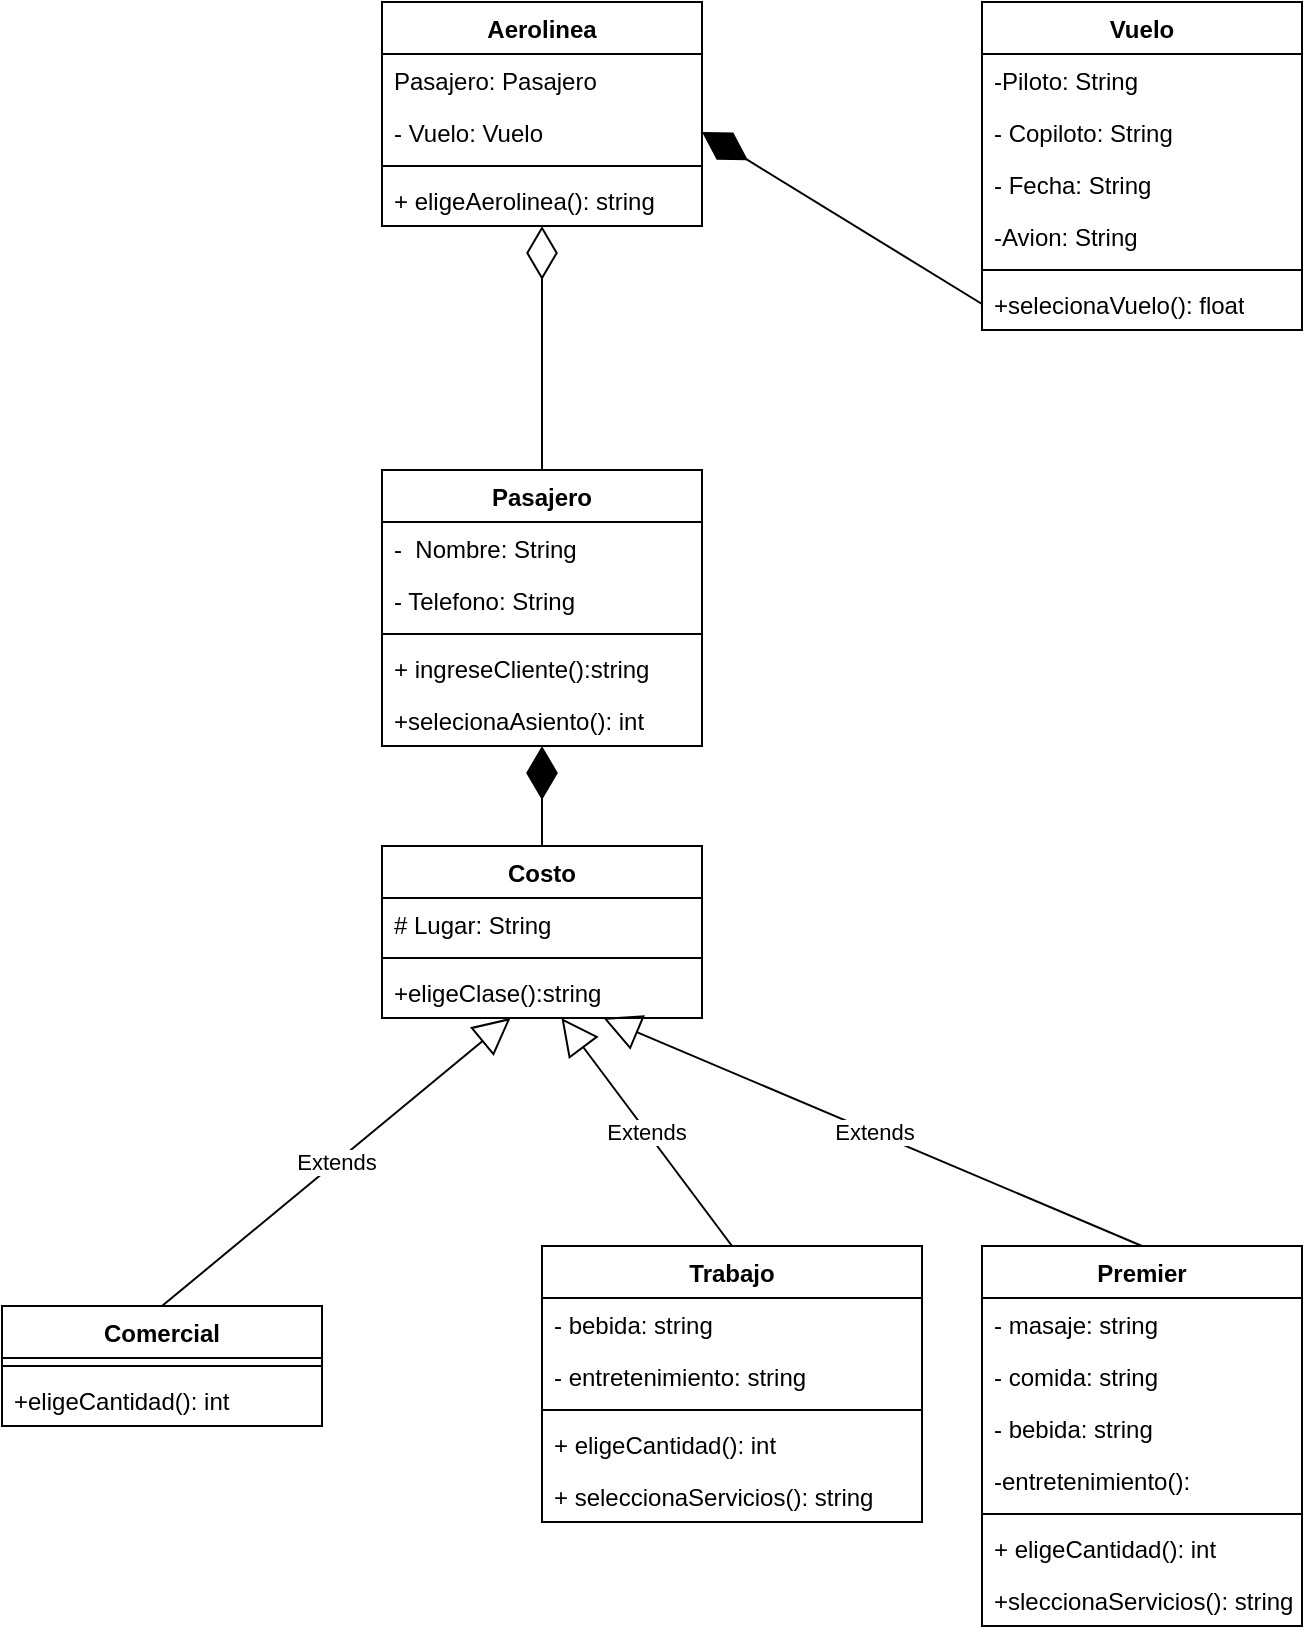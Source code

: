 <mxfile version="22.1.2" type="device">
  <diagram name="Página-1" id="77ShXTCJ7MXYuqzrP8pw">
    <mxGraphModel dx="1009" dy="542" grid="1" gridSize="10" guides="1" tooltips="1" connect="1" arrows="1" fold="1" page="1" pageScale="1" pageWidth="827" pageHeight="1169" math="0" shadow="0">
      <root>
        <mxCell id="0" />
        <mxCell id="1" parent="0" />
        <mxCell id="YgFtyjacOg7Y324W9q9b-9" value="Trabajo" style="swimlane;fontStyle=1;align=center;verticalAlign=top;childLayout=stackLayout;horizontal=1;startSize=26;horizontalStack=0;resizeParent=1;resizeParentMax=0;resizeLast=0;collapsible=1;marginBottom=0;whiteSpace=wrap;html=1;" parent="1" vertex="1">
          <mxGeometry x="320" y="660" width="190" height="138" as="geometry" />
        </mxCell>
        <mxCell id="tMGgmh7V8gWzX5c-JwXa-6" value="- bebida: string" style="text;strokeColor=none;fillColor=none;align=left;verticalAlign=top;spacingLeft=4;spacingRight=4;overflow=hidden;rotatable=0;points=[[0,0.5],[1,0.5]];portConstraint=eastwest;whiteSpace=wrap;html=1;" vertex="1" parent="YgFtyjacOg7Y324W9q9b-9">
          <mxGeometry y="26" width="190" height="26" as="geometry" />
        </mxCell>
        <mxCell id="tMGgmh7V8gWzX5c-JwXa-5" value="- entretenimiento: string" style="text;strokeColor=none;fillColor=none;align=left;verticalAlign=top;spacingLeft=4;spacingRight=4;overflow=hidden;rotatable=0;points=[[0,0.5],[1,0.5]];portConstraint=eastwest;whiteSpace=wrap;html=1;" vertex="1" parent="YgFtyjacOg7Y324W9q9b-9">
          <mxGeometry y="52" width="190" height="26" as="geometry" />
        </mxCell>
        <mxCell id="YgFtyjacOg7Y324W9q9b-11" value="" style="line;strokeWidth=1;fillColor=none;align=left;verticalAlign=middle;spacingTop=-1;spacingLeft=3;spacingRight=3;rotatable=0;labelPosition=right;points=[];portConstraint=eastwest;strokeColor=inherit;" parent="YgFtyjacOg7Y324W9q9b-9" vertex="1">
          <mxGeometry y="78" width="190" height="8" as="geometry" />
        </mxCell>
        <mxCell id="YgFtyjacOg7Y324W9q9b-12" value="+ eligeCantidad(): int" style="text;strokeColor=none;fillColor=none;align=left;verticalAlign=top;spacingLeft=4;spacingRight=4;overflow=hidden;rotatable=0;points=[[0,0.5],[1,0.5]];portConstraint=eastwest;whiteSpace=wrap;html=1;" parent="YgFtyjacOg7Y324W9q9b-9" vertex="1">
          <mxGeometry y="86" width="190" height="26" as="geometry" />
        </mxCell>
        <mxCell id="tMGgmh7V8gWzX5c-JwXa-9" value="+ seleccionaServicios(): string" style="text;strokeColor=none;fillColor=none;align=left;verticalAlign=top;spacingLeft=4;spacingRight=4;overflow=hidden;rotatable=0;points=[[0,0.5],[1,0.5]];portConstraint=eastwest;whiteSpace=wrap;html=1;" vertex="1" parent="YgFtyjacOg7Y324W9q9b-9">
          <mxGeometry y="112" width="190" height="26" as="geometry" />
        </mxCell>
        <mxCell id="YgFtyjacOg7Y324W9q9b-13" value="Premier" style="swimlane;fontStyle=1;align=center;verticalAlign=top;childLayout=stackLayout;horizontal=1;startSize=26;horizontalStack=0;resizeParent=1;resizeParentMax=0;resizeLast=0;collapsible=1;marginBottom=0;whiteSpace=wrap;html=1;" parent="1" vertex="1">
          <mxGeometry x="540" y="660" width="160" height="190" as="geometry" />
        </mxCell>
        <mxCell id="tMGgmh7V8gWzX5c-JwXa-11" value="- masaje: string" style="text;strokeColor=none;fillColor=none;align=left;verticalAlign=top;spacingLeft=4;spacingRight=4;overflow=hidden;rotatable=0;points=[[0,0.5],[1,0.5]];portConstraint=eastwest;whiteSpace=wrap;html=1;" vertex="1" parent="YgFtyjacOg7Y324W9q9b-13">
          <mxGeometry y="26" width="160" height="26" as="geometry" />
        </mxCell>
        <mxCell id="tMGgmh7V8gWzX5c-JwXa-12" value="- comida: string" style="text;strokeColor=none;fillColor=none;align=left;verticalAlign=top;spacingLeft=4;spacingRight=4;overflow=hidden;rotatable=0;points=[[0,0.5],[1,0.5]];portConstraint=eastwest;whiteSpace=wrap;html=1;" vertex="1" parent="YgFtyjacOg7Y324W9q9b-13">
          <mxGeometry y="52" width="160" height="26" as="geometry" />
        </mxCell>
        <mxCell id="tMGgmh7V8gWzX5c-JwXa-10" value="- bebida: string" style="text;strokeColor=none;fillColor=none;align=left;verticalAlign=top;spacingLeft=4;spacingRight=4;overflow=hidden;rotatable=0;points=[[0,0.5],[1,0.5]];portConstraint=eastwest;whiteSpace=wrap;html=1;" vertex="1" parent="YgFtyjacOg7Y324W9q9b-13">
          <mxGeometry y="78" width="160" height="26" as="geometry" />
        </mxCell>
        <mxCell id="tMGgmh7V8gWzX5c-JwXa-13" value="-entretenimiento():&lt;br&gt;" style="text;strokeColor=none;fillColor=none;align=left;verticalAlign=top;spacingLeft=4;spacingRight=4;overflow=hidden;rotatable=0;points=[[0,0.5],[1,0.5]];portConstraint=eastwest;whiteSpace=wrap;html=1;" vertex="1" parent="YgFtyjacOg7Y324W9q9b-13">
          <mxGeometry y="104" width="160" height="26" as="geometry" />
        </mxCell>
        <mxCell id="YgFtyjacOg7Y324W9q9b-15" value="" style="line;strokeWidth=1;fillColor=none;align=left;verticalAlign=middle;spacingTop=-1;spacingLeft=3;spacingRight=3;rotatable=0;labelPosition=right;points=[];portConstraint=eastwest;strokeColor=inherit;" parent="YgFtyjacOg7Y324W9q9b-13" vertex="1">
          <mxGeometry y="130" width="160" height="8" as="geometry" />
        </mxCell>
        <mxCell id="YgFtyjacOg7Y324W9q9b-16" value="+ eligeCantidad(): int" style="text;strokeColor=none;fillColor=none;align=left;verticalAlign=top;spacingLeft=4;spacingRight=4;overflow=hidden;rotatable=0;points=[[0,0.5],[1,0.5]];portConstraint=eastwest;whiteSpace=wrap;html=1;" parent="YgFtyjacOg7Y324W9q9b-13" vertex="1">
          <mxGeometry y="138" width="160" height="26" as="geometry" />
        </mxCell>
        <mxCell id="tMGgmh7V8gWzX5c-JwXa-15" value="+sleccionaServicios(): string" style="text;strokeColor=none;fillColor=none;align=left;verticalAlign=top;spacingLeft=4;spacingRight=4;overflow=hidden;rotatable=0;points=[[0,0.5],[1,0.5]];portConstraint=eastwest;whiteSpace=wrap;html=1;" vertex="1" parent="YgFtyjacOg7Y324W9q9b-13">
          <mxGeometry y="164" width="160" height="26" as="geometry" />
        </mxCell>
        <mxCell id="YgFtyjacOg7Y324W9q9b-17" value="Comercial" style="swimlane;fontStyle=1;align=center;verticalAlign=top;childLayout=stackLayout;horizontal=1;startSize=26;horizontalStack=0;resizeParent=1;resizeParentMax=0;resizeLast=0;collapsible=1;marginBottom=0;whiteSpace=wrap;html=1;" parent="1" vertex="1">
          <mxGeometry x="50" y="690" width="160" height="60" as="geometry" />
        </mxCell>
        <mxCell id="YgFtyjacOg7Y324W9q9b-19" value="" style="line;strokeWidth=1;fillColor=none;align=left;verticalAlign=middle;spacingTop=-1;spacingLeft=3;spacingRight=3;rotatable=0;labelPosition=right;points=[];portConstraint=eastwest;strokeColor=inherit;" parent="YgFtyjacOg7Y324W9q9b-17" vertex="1">
          <mxGeometry y="26" width="160" height="8" as="geometry" />
        </mxCell>
        <mxCell id="YgFtyjacOg7Y324W9q9b-20" value="+eligeCantidad(): int" style="text;strokeColor=none;fillColor=none;align=left;verticalAlign=top;spacingLeft=4;spacingRight=4;overflow=hidden;rotatable=0;points=[[0,0.5],[1,0.5]];portConstraint=eastwest;whiteSpace=wrap;html=1;" parent="YgFtyjacOg7Y324W9q9b-17" vertex="1">
          <mxGeometry y="34" width="160" height="26" as="geometry" />
        </mxCell>
        <mxCell id="YgFtyjacOg7Y324W9q9b-21" value="Costo" style="swimlane;fontStyle=1;align=center;verticalAlign=top;childLayout=stackLayout;horizontal=1;startSize=26;horizontalStack=0;resizeParent=1;resizeParentMax=0;resizeLast=0;collapsible=1;marginBottom=0;whiteSpace=wrap;html=1;" parent="1" vertex="1">
          <mxGeometry x="240" y="460" width="160" height="86" as="geometry" />
        </mxCell>
        <mxCell id="YgFtyjacOg7Y324W9q9b-22" value="# Lugar: String" style="text;strokeColor=none;fillColor=none;align=left;verticalAlign=top;spacingLeft=4;spacingRight=4;overflow=hidden;rotatable=0;points=[[0,0.5],[1,0.5]];portConstraint=eastwest;whiteSpace=wrap;html=1;" parent="YgFtyjacOg7Y324W9q9b-21" vertex="1">
          <mxGeometry y="26" width="160" height="26" as="geometry" />
        </mxCell>
        <mxCell id="YgFtyjacOg7Y324W9q9b-23" value="" style="line;strokeWidth=1;fillColor=none;align=left;verticalAlign=middle;spacingTop=-1;spacingLeft=3;spacingRight=3;rotatable=0;labelPosition=right;points=[];portConstraint=eastwest;strokeColor=inherit;" parent="YgFtyjacOg7Y324W9q9b-21" vertex="1">
          <mxGeometry y="52" width="160" height="8" as="geometry" />
        </mxCell>
        <mxCell id="YgFtyjacOg7Y324W9q9b-24" value="+eligeClase():string" style="text;strokeColor=none;fillColor=none;align=left;verticalAlign=top;spacingLeft=4;spacingRight=4;overflow=hidden;rotatable=0;points=[[0,0.5],[1,0.5]];portConstraint=eastwest;whiteSpace=wrap;html=1;" parent="YgFtyjacOg7Y324W9q9b-21" vertex="1">
          <mxGeometry y="60" width="160" height="26" as="geometry" />
        </mxCell>
        <mxCell id="YgFtyjacOg7Y324W9q9b-29" value="Pasajero" style="swimlane;fontStyle=1;align=center;verticalAlign=top;childLayout=stackLayout;horizontal=1;startSize=26;horizontalStack=0;resizeParent=1;resizeParentMax=0;resizeLast=0;collapsible=1;marginBottom=0;whiteSpace=wrap;html=1;" parent="1" vertex="1">
          <mxGeometry x="240" y="272" width="160" height="138" as="geometry" />
        </mxCell>
        <mxCell id="YgFtyjacOg7Y324W9q9b-30" value="-&amp;nbsp; Nombre: String" style="text;strokeColor=none;fillColor=none;align=left;verticalAlign=top;spacingLeft=4;spacingRight=4;overflow=hidden;rotatable=0;points=[[0,0.5],[1,0.5]];portConstraint=eastwest;whiteSpace=wrap;html=1;" parent="YgFtyjacOg7Y324W9q9b-29" vertex="1">
          <mxGeometry y="26" width="160" height="26" as="geometry" />
        </mxCell>
        <mxCell id="tMGgmh7V8gWzX5c-JwXa-3" value="- Telefono: String" style="text;strokeColor=none;fillColor=none;align=left;verticalAlign=top;spacingLeft=4;spacingRight=4;overflow=hidden;rotatable=0;points=[[0,0.5],[1,0.5]];portConstraint=eastwest;whiteSpace=wrap;html=1;" vertex="1" parent="YgFtyjacOg7Y324W9q9b-29">
          <mxGeometry y="52" width="160" height="26" as="geometry" />
        </mxCell>
        <mxCell id="YgFtyjacOg7Y324W9q9b-31" value="" style="line;strokeWidth=1;fillColor=none;align=left;verticalAlign=middle;spacingTop=-1;spacingLeft=3;spacingRight=3;rotatable=0;labelPosition=right;points=[];portConstraint=eastwest;strokeColor=inherit;" parent="YgFtyjacOg7Y324W9q9b-29" vertex="1">
          <mxGeometry y="78" width="160" height="8" as="geometry" />
        </mxCell>
        <mxCell id="YgFtyjacOg7Y324W9q9b-32" value="+ ingreseCliente():string" style="text;strokeColor=none;fillColor=none;align=left;verticalAlign=top;spacingLeft=4;spacingRight=4;overflow=hidden;rotatable=0;points=[[0,0.5],[1,0.5]];portConstraint=eastwest;whiteSpace=wrap;html=1;" parent="YgFtyjacOg7Y324W9q9b-29" vertex="1">
          <mxGeometry y="86" width="160" height="26" as="geometry" />
        </mxCell>
        <mxCell id="tMGgmh7V8gWzX5c-JwXa-4" value="+selecionaAsiento(): int" style="text;strokeColor=none;fillColor=none;align=left;verticalAlign=top;spacingLeft=4;spacingRight=4;overflow=hidden;rotatable=0;points=[[0,0.5],[1,0.5]];portConstraint=eastwest;whiteSpace=wrap;html=1;" vertex="1" parent="YgFtyjacOg7Y324W9q9b-29">
          <mxGeometry y="112" width="160" height="26" as="geometry" />
        </mxCell>
        <mxCell id="YgFtyjacOg7Y324W9q9b-33" value="Vuelo" style="swimlane;fontStyle=1;align=center;verticalAlign=top;childLayout=stackLayout;horizontal=1;startSize=26;horizontalStack=0;resizeParent=1;resizeParentMax=0;resizeLast=0;collapsible=1;marginBottom=0;whiteSpace=wrap;html=1;" parent="1" vertex="1">
          <mxGeometry x="540" y="38" width="160" height="164" as="geometry" />
        </mxCell>
        <mxCell id="YgFtyjacOg7Y324W9q9b-34" value="-Piloto: String" style="text;strokeColor=none;fillColor=none;align=left;verticalAlign=top;spacingLeft=4;spacingRight=4;overflow=hidden;rotatable=0;points=[[0,0.5],[1,0.5]];portConstraint=eastwest;whiteSpace=wrap;html=1;" parent="YgFtyjacOg7Y324W9q9b-33" vertex="1">
          <mxGeometry y="26" width="160" height="26" as="geometry" />
        </mxCell>
        <mxCell id="YgFtyjacOg7Y324W9q9b-44" value="- Copiloto: String" style="text;strokeColor=none;fillColor=none;align=left;verticalAlign=top;spacingLeft=4;spacingRight=4;overflow=hidden;rotatable=0;points=[[0,0.5],[1,0.5]];portConstraint=eastwest;whiteSpace=wrap;html=1;" parent="YgFtyjacOg7Y324W9q9b-33" vertex="1">
          <mxGeometry y="52" width="160" height="26" as="geometry" />
        </mxCell>
        <mxCell id="YgFtyjacOg7Y324W9q9b-43" value="- Fecha: String" style="text;strokeColor=none;fillColor=none;align=left;verticalAlign=top;spacingLeft=4;spacingRight=4;overflow=hidden;rotatable=0;points=[[0,0.5],[1,0.5]];portConstraint=eastwest;whiteSpace=wrap;html=1;" parent="YgFtyjacOg7Y324W9q9b-33" vertex="1">
          <mxGeometry y="78" width="160" height="26" as="geometry" />
        </mxCell>
        <mxCell id="YgFtyjacOg7Y324W9q9b-45" value="-Avion: String" style="text;strokeColor=none;fillColor=none;align=left;verticalAlign=top;spacingLeft=4;spacingRight=4;overflow=hidden;rotatable=0;points=[[0,0.5],[1,0.5]];portConstraint=eastwest;whiteSpace=wrap;html=1;" parent="YgFtyjacOg7Y324W9q9b-33" vertex="1">
          <mxGeometry y="104" width="160" height="26" as="geometry" />
        </mxCell>
        <mxCell id="YgFtyjacOg7Y324W9q9b-35" value="" style="line;strokeWidth=1;fillColor=none;align=left;verticalAlign=middle;spacingTop=-1;spacingLeft=3;spacingRight=3;rotatable=0;labelPosition=right;points=[];portConstraint=eastwest;strokeColor=inherit;" parent="YgFtyjacOg7Y324W9q9b-33" vertex="1">
          <mxGeometry y="130" width="160" height="8" as="geometry" />
        </mxCell>
        <mxCell id="YgFtyjacOg7Y324W9q9b-36" value="+selecionaVuelo(): float" style="text;strokeColor=none;fillColor=none;align=left;verticalAlign=top;spacingLeft=4;spacingRight=4;overflow=hidden;rotatable=0;points=[[0,0.5],[1,0.5]];portConstraint=eastwest;whiteSpace=wrap;html=1;" parent="YgFtyjacOg7Y324W9q9b-33" vertex="1">
          <mxGeometry y="138" width="160" height="26" as="geometry" />
        </mxCell>
        <mxCell id="YgFtyjacOg7Y324W9q9b-37" value="Aerolinea" style="swimlane;fontStyle=1;align=center;verticalAlign=top;childLayout=stackLayout;horizontal=1;startSize=26;horizontalStack=0;resizeParent=1;resizeParentMax=0;resizeLast=0;collapsible=1;marginBottom=0;whiteSpace=wrap;html=1;" parent="1" vertex="1">
          <mxGeometry x="240" y="38" width="160" height="112" as="geometry" />
        </mxCell>
        <mxCell id="YgFtyjacOg7Y324W9q9b-38" value="Pasajero: Pasajero" style="text;strokeColor=none;fillColor=none;align=left;verticalAlign=top;spacingLeft=4;spacingRight=4;overflow=hidden;rotatable=0;points=[[0,0.5],[1,0.5]];portConstraint=eastwest;whiteSpace=wrap;html=1;" parent="YgFtyjacOg7Y324W9q9b-37" vertex="1">
          <mxGeometry y="26" width="160" height="26" as="geometry" />
        </mxCell>
        <mxCell id="YgFtyjacOg7Y324W9q9b-41" value="- Vuelo: Vuelo" style="text;strokeColor=none;fillColor=none;align=left;verticalAlign=top;spacingLeft=4;spacingRight=4;overflow=hidden;rotatable=0;points=[[0,0.5],[1,0.5]];portConstraint=eastwest;whiteSpace=wrap;html=1;" parent="YgFtyjacOg7Y324W9q9b-37" vertex="1">
          <mxGeometry y="52" width="160" height="26" as="geometry" />
        </mxCell>
        <mxCell id="YgFtyjacOg7Y324W9q9b-39" value="" style="line;strokeWidth=1;fillColor=none;align=left;verticalAlign=middle;spacingTop=-1;spacingLeft=3;spacingRight=3;rotatable=0;labelPosition=right;points=[];portConstraint=eastwest;strokeColor=inherit;" parent="YgFtyjacOg7Y324W9q9b-37" vertex="1">
          <mxGeometry y="78" width="160" height="8" as="geometry" />
        </mxCell>
        <mxCell id="YgFtyjacOg7Y324W9q9b-40" value="+ eligeAerolinea(): string" style="text;strokeColor=none;fillColor=none;align=left;verticalAlign=top;spacingLeft=4;spacingRight=4;overflow=hidden;rotatable=0;points=[[0,0.5],[1,0.5]];portConstraint=eastwest;whiteSpace=wrap;html=1;" parent="YgFtyjacOg7Y324W9q9b-37" vertex="1">
          <mxGeometry y="86" width="160" height="26" as="geometry" />
        </mxCell>
        <mxCell id="tMGgmh7V8gWzX5c-JwXa-17" value="" style="endArrow=diamondThin;endFill=1;endSize=24;html=1;rounded=0;exitX=0;exitY=0.5;exitDx=0;exitDy=0;entryX=1;entryY=0.5;entryDx=0;entryDy=0;" edge="1" parent="1" source="YgFtyjacOg7Y324W9q9b-36" target="YgFtyjacOg7Y324W9q9b-41">
          <mxGeometry width="160" relative="1" as="geometry">
            <mxPoint x="150" y="270" as="sourcePoint" />
            <mxPoint x="370" y="200" as="targetPoint" />
          </mxGeometry>
        </mxCell>
        <mxCell id="tMGgmh7V8gWzX5c-JwXa-18" value="" style="endArrow=diamondThin;endFill=0;endSize=24;html=1;rounded=0;exitX=0.5;exitY=0;exitDx=0;exitDy=0;" edge="1" parent="1" source="YgFtyjacOg7Y324W9q9b-29" target="YgFtyjacOg7Y324W9q9b-40">
          <mxGeometry width="160" relative="1" as="geometry">
            <mxPoint x="150" y="310" as="sourcePoint" />
            <mxPoint x="310" y="310" as="targetPoint" />
          </mxGeometry>
        </mxCell>
        <mxCell id="tMGgmh7V8gWzX5c-JwXa-19" value="" style="endArrow=diamondThin;endFill=1;endSize=24;html=1;rounded=0;exitX=0.5;exitY=0;exitDx=0;exitDy=0;" edge="1" parent="1" source="YgFtyjacOg7Y324W9q9b-21" target="tMGgmh7V8gWzX5c-JwXa-4">
          <mxGeometry width="160" relative="1" as="geometry">
            <mxPoint x="160" y="420" as="sourcePoint" />
            <mxPoint x="320" y="420" as="targetPoint" />
          </mxGeometry>
        </mxCell>
        <mxCell id="tMGgmh7V8gWzX5c-JwXa-20" value="Extends" style="endArrow=block;endSize=16;endFill=0;html=1;rounded=0;exitX=0.5;exitY=0;exitDx=0;exitDy=0;" edge="1" parent="1" source="YgFtyjacOg7Y324W9q9b-17" target="YgFtyjacOg7Y324W9q9b-24">
          <mxGeometry width="160" relative="1" as="geometry">
            <mxPoint x="80" y="530" as="sourcePoint" />
            <mxPoint x="240" y="530" as="targetPoint" />
          </mxGeometry>
        </mxCell>
        <mxCell id="tMGgmh7V8gWzX5c-JwXa-21" value="Extends" style="endArrow=block;endSize=16;endFill=0;html=1;rounded=0;exitX=0.5;exitY=0;exitDx=0;exitDy=0;" edge="1" parent="1" source="YgFtyjacOg7Y324W9q9b-9" target="YgFtyjacOg7Y324W9q9b-24">
          <mxGeometry width="160" relative="1" as="geometry">
            <mxPoint x="150" y="600" as="sourcePoint" />
            <mxPoint x="310" y="600" as="targetPoint" />
          </mxGeometry>
        </mxCell>
        <mxCell id="tMGgmh7V8gWzX5c-JwXa-22" value="Extends" style="endArrow=block;endSize=16;endFill=0;html=1;rounded=0;exitX=0.5;exitY=0;exitDx=0;exitDy=0;" edge="1" parent="1" source="YgFtyjacOg7Y324W9q9b-13" target="YgFtyjacOg7Y324W9q9b-24">
          <mxGeometry width="160" relative="1" as="geometry">
            <mxPoint x="150" y="600" as="sourcePoint" />
            <mxPoint x="310" y="600" as="targetPoint" />
          </mxGeometry>
        </mxCell>
      </root>
    </mxGraphModel>
  </diagram>
</mxfile>
